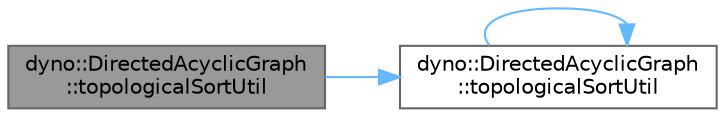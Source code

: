 digraph "dyno::DirectedAcyclicGraph::topologicalSortUtil"
{
 // LATEX_PDF_SIZE
  bgcolor="transparent";
  edge [fontname=Helvetica,fontsize=10,labelfontname=Helvetica,labelfontsize=10];
  node [fontname=Helvetica,fontsize=10,shape=box,height=0.2,width=0.4];
  rankdir="LR";
  Node1 [id="Node000001",label="dyno::DirectedAcyclicGraph\l::topologicalSortUtil",height=0.2,width=0.4,color="gray40", fillcolor="grey60", style="filled", fontcolor="black",tooltip=" "];
  Node1 -> Node2 [id="edge1_Node000001_Node000002",color="steelblue1",style="solid",tooltip=" "];
  Node2 [id="Node000002",label="dyno::DirectedAcyclicGraph\l::topologicalSortUtil",height=0.2,width=0.4,color="grey40", fillcolor="white", style="filled",URL="$classdyno_1_1_directed_acyclic_graph.html#ae137b032c97c13c49980e03eb6fe820e",tooltip=" "];
  Node2 -> Node2 [id="edge2_Node000002_Node000002",color="steelblue1",style="solid",tooltip=" "];
}

